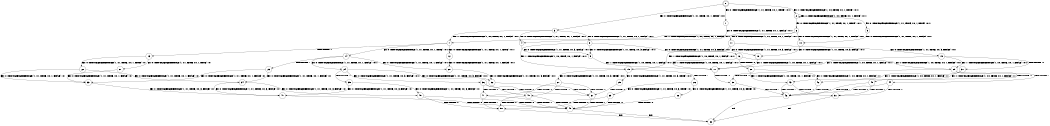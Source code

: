 digraph BCG {
size = "7, 10.5";
center = TRUE;
node [shape = circle];
0 [peripheries = 2];
0 -> 1 [label = "EX !0 !ATOMIC_EXCH_BRANCH (1, +1, TRUE, +0, 1, TRUE) !:0:1:"];
0 -> 2 [label = "EX !1 !ATOMIC_EXCH_BRANCH (1, +0, TRUE, +0, 1, TRUE) !:0:1:"];
0 -> 3 [label = "EX !0 !ATOMIC_EXCH_BRANCH (1, +1, TRUE, +0, 1, TRUE) !:0:1:"];
1 -> 4 [label = "EX !0 !ATOMIC_EXCH_BRANCH (1, +1, TRUE, +0, 1, FALSE) !:0:1:"];
2 -> 5 [label = "EX !0 !ATOMIC_EXCH_BRANCH (1, +1, TRUE, +0, 1, TRUE) !:0:1:"];
2 -> 6 [label = "EX !0 !ATOMIC_EXCH_BRANCH (1, +1, TRUE, +0, 1, TRUE) !:0:1:"];
2 -> 2 [label = "EX !1 !ATOMIC_EXCH_BRANCH (1, +0, TRUE, +0, 1, TRUE) !:0:1:"];
3 -> 4 [label = "EX !0 !ATOMIC_EXCH_BRANCH (1, +1, TRUE, +0, 1, FALSE) !:0:1:"];
3 -> 7 [label = "EX !1 !ATOMIC_EXCH_BRANCH (1, +0, TRUE, +0, 1, FALSE) !:0:1:"];
3 -> 8 [label = "EX !0 !ATOMIC_EXCH_BRANCH (1, +1, TRUE, +0, 1, FALSE) !:0:1:"];
4 -> 9 [label = "EX !0 !ATOMIC_EXCH_BRANCH (1, +1, TRUE, +0, 3, FALSE) !:0:1:"];
5 -> 10 [label = "EX !0 !ATOMIC_EXCH_BRANCH (1, +1, TRUE, +0, 1, FALSE) !:0:1:"];
6 -> 10 [label = "EX !0 !ATOMIC_EXCH_BRANCH (1, +1, TRUE, +0, 1, FALSE) !:0:1:"];
6 -> 7 [label = "EX !1 !ATOMIC_EXCH_BRANCH (1, +0, TRUE, +0, 1, FALSE) !:0:1:"];
6 -> 11 [label = "EX !0 !ATOMIC_EXCH_BRANCH (1, +1, TRUE, +0, 1, FALSE) !:0:1:"];
7 -> 12 [label = "EX !0 !ATOMIC_EXCH_BRANCH (1, +1, TRUE, +0, 1, TRUE) !:0:1:"];
7 -> 13 [label = "TERMINATE !1"];
7 -> 14 [label = "EX !0 !ATOMIC_EXCH_BRANCH (1, +1, TRUE, +0, 1, TRUE) !:0:1:"];
8 -> 9 [label = "EX !0 !ATOMIC_EXCH_BRANCH (1, +1, TRUE, +0, 3, FALSE) !:0:1:"];
8 -> 15 [label = "EX !1 !ATOMIC_EXCH_BRANCH (1, +0, TRUE, +0, 1, FALSE) !:0:1:"];
8 -> 16 [label = "EX !0 !ATOMIC_EXCH_BRANCH (1, +1, TRUE, +0, 3, FALSE) !:0:1:"];
9 -> 17 [label = "EX !1 !ATOMIC_EXCH_BRANCH (1, +0, TRUE, +0, 1, FALSE) !:0:1:"];
10 -> 18 [label = "EX !0 !ATOMIC_EXCH_BRANCH (1, +1, TRUE, +0, 3, FALSE) !:0:1:"];
11 -> 18 [label = "EX !0 !ATOMIC_EXCH_BRANCH (1, +1, TRUE, +0, 3, FALSE) !:0:1:"];
11 -> 15 [label = "EX !1 !ATOMIC_EXCH_BRANCH (1, +0, TRUE, +0, 1, FALSE) !:0:1:"];
11 -> 19 [label = "EX !0 !ATOMIC_EXCH_BRANCH (1, +1, TRUE, +0, 3, FALSE) !:0:1:"];
12 -> 20 [label = "EX !0 !ATOMIC_EXCH_BRANCH (1, +1, TRUE, +0, 1, FALSE) !:0:1:"];
13 -> 21 [label = "EX !0 !ATOMIC_EXCH_BRANCH (1, +1, TRUE, +0, 1, TRUE) !:0:"];
13 -> 22 [label = "EX !0 !ATOMIC_EXCH_BRANCH (1, +1, TRUE, +0, 1, TRUE) !:0:"];
14 -> 20 [label = "EX !0 !ATOMIC_EXCH_BRANCH (1, +1, TRUE, +0, 1, FALSE) !:0:1:"];
14 -> 23 [label = "TERMINATE !1"];
14 -> 24 [label = "EX !0 !ATOMIC_EXCH_BRANCH (1, +1, TRUE, +0, 1, FALSE) !:0:1:"];
15 -> 25 [label = "EX !0 !ATOMIC_EXCH_BRANCH (1, +1, TRUE, +0, 3, TRUE) !:0:1:"];
15 -> 26 [label = "TERMINATE !1"];
15 -> 27 [label = "EX !0 !ATOMIC_EXCH_BRANCH (1, +1, TRUE, +0, 3, TRUE) !:0:1:"];
16 -> 17 [label = "EX !1 !ATOMIC_EXCH_BRANCH (1, +0, TRUE, +0, 1, FALSE) !:0:1:"];
16 -> 28 [label = "TERMINATE !0"];
16 -> 29 [label = "EX !1 !ATOMIC_EXCH_BRANCH (1, +0, TRUE, +0, 1, FALSE) !:0:1:"];
17 -> 30 [label = "TERMINATE !0"];
18 -> 17 [label = "EX !1 !ATOMIC_EXCH_BRANCH (1, +0, TRUE, +0, 1, FALSE) !:0:1:"];
19 -> 17 [label = "EX !1 !ATOMIC_EXCH_BRANCH (1, +0, TRUE, +0, 1, FALSE) !:0:1:"];
19 -> 31 [label = "TERMINATE !0"];
19 -> 29 [label = "EX !1 !ATOMIC_EXCH_BRANCH (1, +0, TRUE, +0, 1, FALSE) !:0:1:"];
20 -> 32 [label = "EX !0 !ATOMIC_EXCH_BRANCH (1, +1, TRUE, +0, 3, FALSE) !:0:1:"];
21 -> 33 [label = "EX !0 !ATOMIC_EXCH_BRANCH (1, +1, TRUE, +0, 1, FALSE) !:0:"];
22 -> 33 [label = "EX !0 !ATOMIC_EXCH_BRANCH (1, +1, TRUE, +0, 1, FALSE) !:0:"];
22 -> 34 [label = "EX !0 !ATOMIC_EXCH_BRANCH (1, +1, TRUE, +0, 1, FALSE) !:0:"];
23 -> 33 [label = "EX !0 !ATOMIC_EXCH_BRANCH (1, +1, TRUE, +0, 1, FALSE) !:0:"];
23 -> 34 [label = "EX !0 !ATOMIC_EXCH_BRANCH (1, +1, TRUE, +0, 1, FALSE) !:0:"];
24 -> 32 [label = "EX !0 !ATOMIC_EXCH_BRANCH (1, +1, TRUE, +0, 3, FALSE) !:0:1:"];
24 -> 35 [label = "TERMINATE !1"];
24 -> 36 [label = "EX !0 !ATOMIC_EXCH_BRANCH (1, +1, TRUE, +0, 3, FALSE) !:0:1:"];
25 -> 37 [label = "TERMINATE !0"];
26 -> 38 [label = "EX !0 !ATOMIC_EXCH_BRANCH (1, +1, TRUE, +0, 3, TRUE) !:0:"];
26 -> 39 [label = "EX !0 !ATOMIC_EXCH_BRANCH (1, +1, TRUE, +0, 3, TRUE) !:0:"];
27 -> 37 [label = "TERMINATE !0"];
27 -> 40 [label = "TERMINATE !1"];
27 -> 41 [label = "TERMINATE !0"];
28 -> 42 [label = "EX !1 !ATOMIC_EXCH_BRANCH (1, +0, TRUE, +0, 1, FALSE) !:1:"];
28 -> 43 [label = "EX !1 !ATOMIC_EXCH_BRANCH (1, +0, TRUE, +0, 1, FALSE) !:1:"];
29 -> 30 [label = "TERMINATE !0"];
29 -> 44 [label = "TERMINATE !1"];
29 -> 45 [label = "TERMINATE !0"];
30 -> 46 [label = "TERMINATE !1"];
31 -> 42 [label = "EX !1 !ATOMIC_EXCH_BRANCH (1, +0, TRUE, +0, 1, FALSE) !:1:"];
31 -> 43 [label = "EX !1 !ATOMIC_EXCH_BRANCH (1, +0, TRUE, +0, 1, FALSE) !:1:"];
32 -> 37 [label = "TERMINATE !0"];
33 -> 47 [label = "EX !0 !ATOMIC_EXCH_BRANCH (1, +1, TRUE, +0, 3, FALSE) !:0:"];
34 -> 47 [label = "EX !0 !ATOMIC_EXCH_BRANCH (1, +1, TRUE, +0, 3, FALSE) !:0:"];
34 -> 48 [label = "EX !0 !ATOMIC_EXCH_BRANCH (1, +1, TRUE, +0, 3, FALSE) !:0:"];
35 -> 47 [label = "EX !0 !ATOMIC_EXCH_BRANCH (1, +1, TRUE, +0, 3, FALSE) !:0:"];
35 -> 48 [label = "EX !0 !ATOMIC_EXCH_BRANCH (1, +1, TRUE, +0, 3, FALSE) !:0:"];
36 -> 37 [label = "TERMINATE !0"];
36 -> 40 [label = "TERMINATE !1"];
36 -> 41 [label = "TERMINATE !0"];
37 -> 49 [label = "TERMINATE !1"];
38 -> 49 [label = "TERMINATE !0"];
39 -> 49 [label = "TERMINATE !0"];
39 -> 50 [label = "TERMINATE !0"];
40 -> 49 [label = "TERMINATE !0"];
40 -> 50 [label = "TERMINATE !0"];
41 -> 49 [label = "TERMINATE !1"];
41 -> 50 [label = "TERMINATE !1"];
42 -> 46 [label = "TERMINATE !1"];
43 -> 46 [label = "TERMINATE !1"];
43 -> 51 [label = "TERMINATE !1"];
44 -> 46 [label = "TERMINATE !0"];
44 -> 51 [label = "TERMINATE !0"];
45 -> 46 [label = "TERMINATE !1"];
45 -> 51 [label = "TERMINATE !1"];
46 -> 52 [label = "exit"];
47 -> 49 [label = "TERMINATE !0"];
48 -> 49 [label = "TERMINATE !0"];
48 -> 50 [label = "TERMINATE !0"];
49 -> 52 [label = "exit"];
50 -> 52 [label = "exit"];
51 -> 52 [label = "exit"];
}
